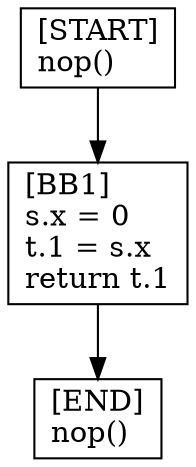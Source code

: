 digraph {
  node [shape=box]
  END [label="[END]\lnop()\l"];
  START [label="[START]\lnop()\l"];
  BB1 [label="[BB1]\ls.x = 0\lt.1 = s.x\lreturn t.1\l"];
  BB1 -> END;
  START -> BB1;
}
